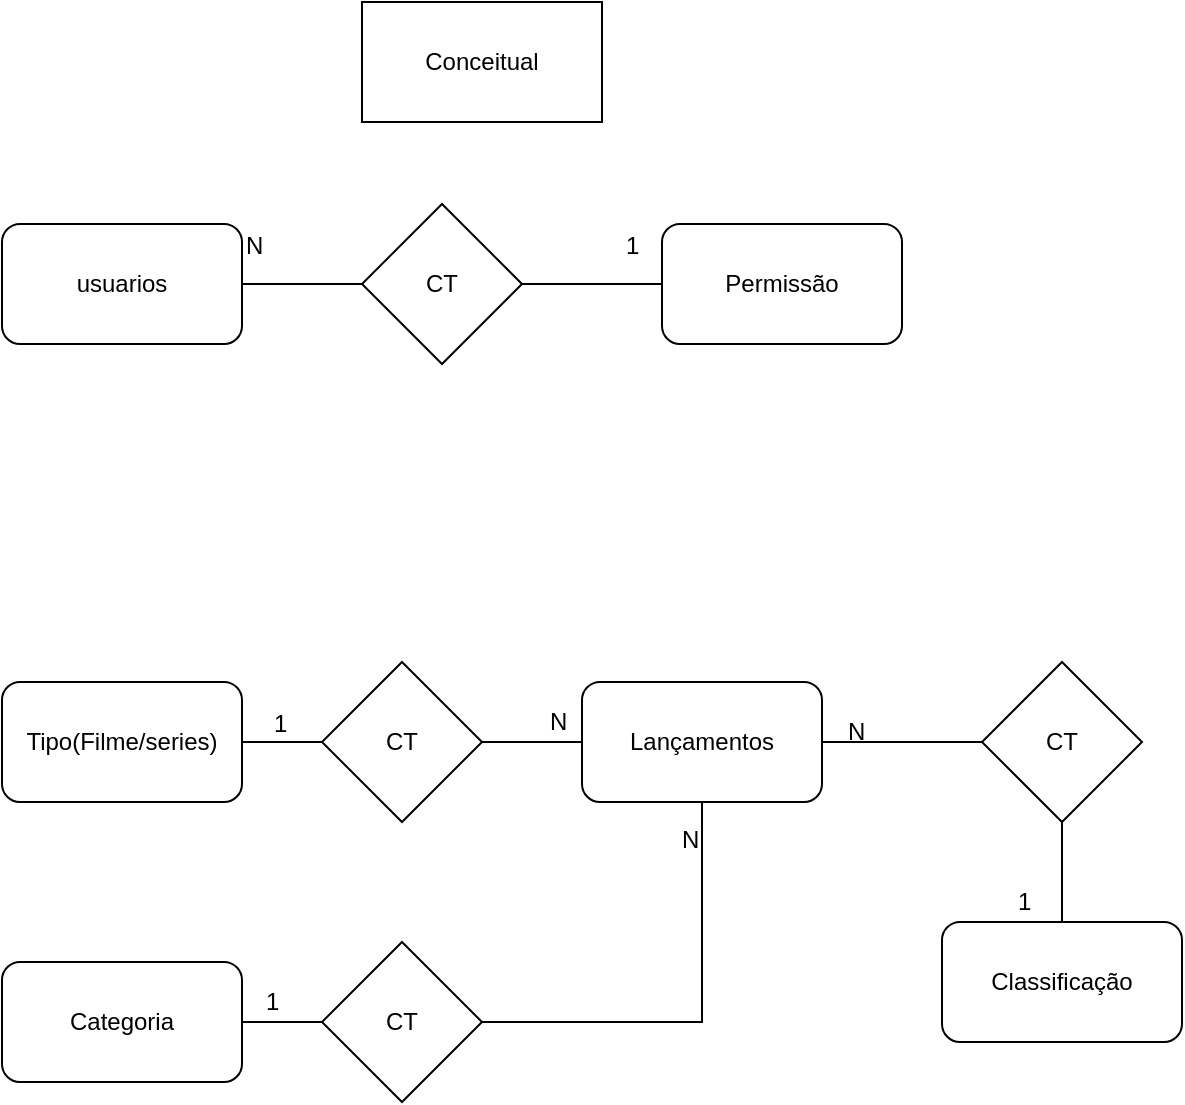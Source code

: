 <mxfile version="10.9.5" type="device"><diagram id="cu5lzYYekm8keaSG_POb" name="Conceitual"><mxGraphModel dx="926" dy="628" grid="1" gridSize="10" guides="1" tooltips="1" connect="1" arrows="1" fold="1" page="1" pageScale="1" pageWidth="827" pageHeight="1169" math="0" shadow="0"><root><mxCell id="0"/><mxCell id="1" parent="0"/><mxCell id="jifPhWoPYFyfa1gqeEHZ-29" style="edgeStyle=orthogonalEdgeStyle;rounded=0;orthogonalLoop=1;jettySize=auto;html=1;endArrow=none;endFill=0;" parent="1" source="a4-3PnWE6vOvehAea0Om-1" target="jifPhWoPYFyfa1gqeEHZ-27" edge="1"><mxGeometry relative="1" as="geometry"/></mxCell><mxCell id="a4-3PnWE6vOvehAea0Om-1" value="usuarios" style="rounded=1;whiteSpace=wrap;html=1;" parent="1" vertex="1"><mxGeometry x="140" y="111" width="120" height="60" as="geometry"/></mxCell><mxCell id="a4-3PnWE6vOvehAea0Om-13" style="edgeStyle=orthogonalEdgeStyle;rounded=0;orthogonalLoop=1;jettySize=auto;html=1;endArrow=none;endFill=0;" parent="1" source="a4-3PnWE6vOvehAea0Om-6" target="a4-3PnWE6vOvehAea0Om-12" edge="1"><mxGeometry relative="1" as="geometry"/></mxCell><mxCell id="jifPhWoPYFyfa1gqeEHZ-3" style="edgeStyle=orthogonalEdgeStyle;rounded=0;orthogonalLoop=1;jettySize=auto;html=1;entryX=1;entryY=0.5;entryDx=0;entryDy=0;endArrow=none;endFill=0;" parent="1" source="a4-3PnWE6vOvehAea0Om-6" target="jifPhWoPYFyfa1gqeEHZ-2" edge="1"><mxGeometry relative="1" as="geometry"><Array as="points"><mxPoint x="490" y="510"/></Array></mxGeometry></mxCell><mxCell id="Jesn1vuJfZ3UUDHicvEx-3" style="edgeStyle=orthogonalEdgeStyle;rounded=0;orthogonalLoop=1;jettySize=auto;html=1;endArrow=none;endFill=0;" parent="1" source="a4-3PnWE6vOvehAea0Om-6" target="Jesn1vuJfZ3UUDHicvEx-2" edge="1"><mxGeometry relative="1" as="geometry"/></mxCell><mxCell id="a4-3PnWE6vOvehAea0Om-6" value="Lançamentos" style="rounded=1;whiteSpace=wrap;html=1;" parent="1" vertex="1"><mxGeometry x="430" y="340" width="120" height="60" as="geometry"/></mxCell><mxCell id="a4-3PnWE6vOvehAea0Om-15" style="edgeStyle=orthogonalEdgeStyle;rounded=0;orthogonalLoop=1;jettySize=auto;html=1;endArrow=none;endFill=0;" parent="1" source="a4-3PnWE6vOvehAea0Om-12" target="a4-3PnWE6vOvehAea0Om-14" edge="1"><mxGeometry relative="1" as="geometry"/></mxCell><mxCell id="a4-3PnWE6vOvehAea0Om-12" value="CT" style="rhombus;whiteSpace=wrap;html=1;" parent="1" vertex="1"><mxGeometry x="300" y="330" width="80" height="80" as="geometry"/></mxCell><mxCell id="a4-3PnWE6vOvehAea0Om-14" value="Tipo(Filme/series)" style="rounded=1;whiteSpace=wrap;html=1;" parent="1" vertex="1"><mxGeometry x="140" y="340" width="120" height="60" as="geometry"/></mxCell><mxCell id="jifPhWoPYFyfa1gqeEHZ-2" value="CT" style="rhombus;whiteSpace=wrap;html=1;" parent="1" vertex="1"><mxGeometry x="300" y="470" width="80" height="80" as="geometry"/></mxCell><mxCell id="jifPhWoPYFyfa1gqeEHZ-5" style="edgeStyle=orthogonalEdgeStyle;rounded=0;orthogonalLoop=1;jettySize=auto;html=1;endArrow=none;endFill=0;" parent="1" source="jifPhWoPYFyfa1gqeEHZ-4" target="jifPhWoPYFyfa1gqeEHZ-2" edge="1"><mxGeometry relative="1" as="geometry"/></mxCell><mxCell id="jifPhWoPYFyfa1gqeEHZ-4" value="Categoria" style="rounded=1;whiteSpace=wrap;html=1;" parent="1" vertex="1"><mxGeometry x="140" y="480" width="120" height="60" as="geometry"/></mxCell><mxCell id="jifPhWoPYFyfa1gqeEHZ-16" value="N" style="text;html=1;resizable=0;points=[];autosize=1;align=left;verticalAlign=top;spacingTop=-4;" parent="1" vertex="1"><mxGeometry x="478" y="409" width="20" height="20" as="geometry"/></mxCell><mxCell id="jifPhWoPYFyfa1gqeEHZ-17" value="1" style="text;html=1;resizable=0;points=[];autosize=1;align=left;verticalAlign=top;spacingTop=-4;" parent="1" vertex="1"><mxGeometry x="270" y="490" width="20" height="20" as="geometry"/></mxCell><mxCell id="jifPhWoPYFyfa1gqeEHZ-18" value="N" style="text;html=1;resizable=0;points=[];autosize=1;align=left;verticalAlign=top;spacingTop=-4;" parent="1" vertex="1"><mxGeometry x="412" y="350" width="20" height="20" as="geometry"/></mxCell><mxCell id="jifPhWoPYFyfa1gqeEHZ-19" value="1" style="text;html=1;resizable=0;points=[];autosize=1;align=left;verticalAlign=top;spacingTop=-4;" parent="1" vertex="1"><mxGeometry x="274" y="351" width="20" height="20" as="geometry"/></mxCell><mxCell id="jifPhWoPYFyfa1gqeEHZ-27" value="CT" style="rhombus;whiteSpace=wrap;html=1;" parent="1" vertex="1"><mxGeometry x="320" y="101" width="80" height="80" as="geometry"/></mxCell><mxCell id="jifPhWoPYFyfa1gqeEHZ-30" style="edgeStyle=orthogonalEdgeStyle;rounded=0;orthogonalLoop=1;jettySize=auto;html=1;endArrow=none;endFill=0;" parent="1" source="jifPhWoPYFyfa1gqeEHZ-28" target="jifPhWoPYFyfa1gqeEHZ-27" edge="1"><mxGeometry relative="1" as="geometry"/></mxCell><mxCell id="jifPhWoPYFyfa1gqeEHZ-28" value="Permissão" style="rounded=1;whiteSpace=wrap;html=1;" parent="1" vertex="1"><mxGeometry x="470" y="111" width="120" height="60" as="geometry"/></mxCell><mxCell id="jifPhWoPYFyfa1gqeEHZ-31" value="N" style="text;html=1;resizable=0;points=[];autosize=1;align=left;verticalAlign=top;spacingTop=-4;" parent="1" vertex="1"><mxGeometry x="260" y="112" width="20" height="20" as="geometry"/></mxCell><mxCell id="jifPhWoPYFyfa1gqeEHZ-32" value="1" style="text;html=1;resizable=0;points=[];autosize=1;align=left;verticalAlign=top;spacingTop=-4;" parent="1" vertex="1"><mxGeometry x="450" y="112" width="20" height="20" as="geometry"/></mxCell><mxCell id="Jesn1vuJfZ3UUDHicvEx-1" value="Classificação" style="rounded=1;whiteSpace=wrap;html=1;" parent="1" vertex="1"><mxGeometry x="610" y="460" width="120" height="60" as="geometry"/></mxCell><mxCell id="Jesn1vuJfZ3UUDHicvEx-4" style="edgeStyle=orthogonalEdgeStyle;rounded=0;orthogonalLoop=1;jettySize=auto;html=1;endArrow=none;endFill=0;" parent="1" source="Jesn1vuJfZ3UUDHicvEx-2" target="Jesn1vuJfZ3UUDHicvEx-1" edge="1"><mxGeometry relative="1" as="geometry"/></mxCell><mxCell id="Jesn1vuJfZ3UUDHicvEx-2" value="CT" style="rhombus;whiteSpace=wrap;html=1;" parent="1" vertex="1"><mxGeometry x="630" y="330" width="80" height="80" as="geometry"/></mxCell><mxCell id="ySpw7QzQgU5IPdyiUkoX-1" value="N" style="text;html=1;resizable=0;points=[];autosize=1;align=left;verticalAlign=top;spacingTop=-4;" parent="1" vertex="1"><mxGeometry x="561" y="355" width="20" height="20" as="geometry"/></mxCell><mxCell id="ySpw7QzQgU5IPdyiUkoX-2" value="1" style="text;html=1;resizable=0;points=[];autosize=1;align=left;verticalAlign=top;spacingTop=-4;" parent="1" vertex="1"><mxGeometry x="646" y="440" width="20" height="20" as="geometry"/></mxCell><mxCell id="ySpw7QzQgU5IPdyiUkoX-4" value="Conceitual" style="rounded=0;whiteSpace=wrap;html=1;" parent="1" vertex="1"><mxGeometry x="320" width="120" height="60" as="geometry"/></mxCell></root></mxGraphModel></diagram><diagram id="VTox65NX8LItNkViUtVg" name="logico"><mxGraphModel dx="942" dy="644" grid="1" gridSize="10" guides="1" tooltips="1" connect="1" arrows="1" fold="1" page="1" pageScale="1" pageWidth="827" pageHeight="1169" math="0" shadow="0"><root><mxCell id="THJjwqcNiMbJ1yQBBACY-0"/><mxCell id="THJjwqcNiMbJ1yQBBACY-1" parent="THJjwqcNiMbJ1yQBBACY-0"/><mxCell id="THJjwqcNiMbJ1yQBBACY-2" value="Usuario" style="swimlane;fontStyle=0;childLayout=stackLayout;horizontal=1;startSize=26;fillColor=#e0e0e0;horizontalStack=0;resizeParent=1;resizeParentMax=0;resizeLast=0;collapsible=1;marginBottom=0;swimlaneFillColor=#ffffff;align=center;fontSize=14;" parent="THJjwqcNiMbJ1yQBBACY-1" vertex="1"><mxGeometry x="200" y="120" width="160" height="160" as="geometry"/></mxCell><mxCell id="THJjwqcNiMbJ1yQBBACY-3" value="IdUsuario : int" style="shape=partialRectangle;top=0;left=0;right=0;bottom=1;align=left;verticalAlign=middle;fillColor=none;spacingLeft=34;spacingRight=4;overflow=hidden;rotatable=0;points=[[0,0.5],[1,0.5]];portConstraint=eastwest;dropTarget=0;fontStyle=5;fontSize=12;" parent="THJjwqcNiMbJ1yQBBACY-2" vertex="1"><mxGeometry y="26" width="160" height="30" as="geometry"/></mxCell><mxCell id="THJjwqcNiMbJ1yQBBACY-4" value="PK" style="shape=partialRectangle;top=0;left=0;bottom=0;fillColor=none;align=left;verticalAlign=middle;spacingLeft=4;spacingRight=4;overflow=hidden;rotatable=0;points=[];portConstraint=eastwest;part=1;fontSize=12;" parent="THJjwqcNiMbJ1yQBBACY-3" vertex="1" connectable="0"><mxGeometry width="30" height="30" as="geometry"/></mxCell><mxCell id="THJjwqcNiMbJ1yQBBACY-5" value="Nome : varchar" style="shape=partialRectangle;top=0;left=0;right=0;bottom=0;align=left;verticalAlign=top;fillColor=none;spacingLeft=34;spacingRight=4;overflow=hidden;rotatable=0;points=[[0,0.5],[1,0.5]];portConstraint=eastwest;dropTarget=0;fontSize=12;" parent="THJjwqcNiMbJ1yQBBACY-2" vertex="1"><mxGeometry y="56" width="160" height="26" as="geometry"/></mxCell><mxCell id="THJjwqcNiMbJ1yQBBACY-6" value="" style="shape=partialRectangle;top=0;left=0;bottom=0;fillColor=none;align=left;verticalAlign=top;spacingLeft=4;spacingRight=4;overflow=hidden;rotatable=0;points=[];portConstraint=eastwest;part=1;fontSize=12;" parent="THJjwqcNiMbJ1yQBBACY-5" vertex="1" connectable="0"><mxGeometry width="30" height="26" as="geometry"/></mxCell><mxCell id="THJjwqcNiMbJ1yQBBACY-7" value="Email : varchar" style="shape=partialRectangle;top=0;left=0;right=0;bottom=0;align=left;verticalAlign=top;fillColor=none;spacingLeft=34;spacingRight=4;overflow=hidden;rotatable=0;points=[[0,0.5],[1,0.5]];portConstraint=eastwest;dropTarget=0;fontSize=12;" parent="THJjwqcNiMbJ1yQBBACY-2" vertex="1"><mxGeometry y="82" width="160" height="26" as="geometry"/></mxCell><mxCell id="THJjwqcNiMbJ1yQBBACY-8" value="" style="shape=partialRectangle;top=0;left=0;bottom=0;fillColor=none;align=left;verticalAlign=top;spacingLeft=4;spacingRight=4;overflow=hidden;rotatable=0;points=[];portConstraint=eastwest;part=1;fontSize=12;" parent="THJjwqcNiMbJ1yQBBACY-7" vertex="1" connectable="0"><mxGeometry width="30" height="26" as="geometry"/></mxCell><mxCell id="THJjwqcNiMbJ1yQBBACY-9" value="Senha : varchar" style="shape=partialRectangle;top=0;left=0;right=0;bottom=0;align=left;verticalAlign=top;fillColor=none;spacingLeft=34;spacingRight=4;overflow=hidden;rotatable=0;points=[[0,0.5],[1,0.5]];portConstraint=eastwest;dropTarget=0;fontSize=12;" parent="THJjwqcNiMbJ1yQBBACY-2" vertex="1"><mxGeometry y="108" width="160" height="26" as="geometry"/></mxCell><mxCell id="THJjwqcNiMbJ1yQBBACY-10" value="" style="shape=partialRectangle;top=0;left=0;bottom=0;fillColor=none;align=left;verticalAlign=top;spacingLeft=4;spacingRight=4;overflow=hidden;rotatable=0;points=[];portConstraint=eastwest;part=1;fontSize=12;" parent="THJjwqcNiMbJ1yQBBACY-9" vertex="1" connectable="0"><mxGeometry width="30" height="26" as="geometry"/></mxCell><mxCell id="Zy-jXIfL-zzlQ6D87SZ2-0" value="IdTipo : int" style="shape=partialRectangle;top=0;left=0;right=0;bottom=0;align=left;verticalAlign=top;fillColor=none;spacingLeft=34;spacingRight=4;overflow=hidden;rotatable=0;points=[[0,0.5],[1,0.5]];portConstraint=eastwest;dropTarget=0;fontSize=12;" parent="THJjwqcNiMbJ1yQBBACY-2" vertex="1"><mxGeometry y="134" width="160" height="26" as="geometry"/></mxCell><mxCell id="Zy-jXIfL-zzlQ6D87SZ2-1" value="FK" style="shape=partialRectangle;top=0;left=0;bottom=0;fillColor=none;align=left;verticalAlign=top;spacingLeft=4;spacingRight=4;overflow=hidden;rotatable=0;points=[];portConstraint=eastwest;part=1;fontSize=12;" parent="Zy-jXIfL-zzlQ6D87SZ2-0" vertex="1" connectable="0"><mxGeometry width="30" height="26" as="geometry"/></mxCell><mxCell id="Zy-jXIfL-zzlQ6D87SZ2-4" value="TipoUsuario" style="swimlane;fontStyle=0;childLayout=stackLayout;horizontal=1;startSize=26;fillColor=#e0e0e0;horizontalStack=0;resizeParent=1;resizeParentMax=0;resizeLast=0;collapsible=1;marginBottom=0;swimlaneFillColor=#ffffff;align=center;fontSize=14;" parent="THJjwqcNiMbJ1yQBBACY-1" vertex="1"><mxGeometry x="200" y="320" width="160" height="82" as="geometry"/></mxCell><mxCell id="Zy-jXIfL-zzlQ6D87SZ2-5" value="IdTipo : int" style="shape=partialRectangle;top=0;left=0;right=0;bottom=1;align=left;verticalAlign=middle;fillColor=none;spacingLeft=34;spacingRight=4;overflow=hidden;rotatable=0;points=[[0,0.5],[1,0.5]];portConstraint=eastwest;dropTarget=0;fontStyle=5;fontSize=12;" parent="Zy-jXIfL-zzlQ6D87SZ2-4" vertex="1"><mxGeometry y="26" width="160" height="30" as="geometry"/></mxCell><mxCell id="Zy-jXIfL-zzlQ6D87SZ2-6" value="PK" style="shape=partialRectangle;top=0;left=0;bottom=0;fillColor=none;align=left;verticalAlign=middle;spacingLeft=4;spacingRight=4;overflow=hidden;rotatable=0;points=[];portConstraint=eastwest;part=1;fontSize=12;" parent="Zy-jXIfL-zzlQ6D87SZ2-5" vertex="1" connectable="0"><mxGeometry width="30" height="30" as="geometry"/></mxCell><mxCell id="Zy-jXIfL-zzlQ6D87SZ2-7" value="Tipo : varchar" style="shape=partialRectangle;top=0;left=0;right=0;bottom=0;align=left;verticalAlign=top;fillColor=none;spacingLeft=34;spacingRight=4;overflow=hidden;rotatable=0;points=[[0,0.5],[1,0.5]];portConstraint=eastwest;dropTarget=0;fontSize=12;" parent="Zy-jXIfL-zzlQ6D87SZ2-4" vertex="1"><mxGeometry y="56" width="160" height="26" as="geometry"/></mxCell><mxCell id="Zy-jXIfL-zzlQ6D87SZ2-8" value="" style="shape=partialRectangle;top=0;left=0;bottom=0;fillColor=none;align=left;verticalAlign=top;spacingLeft=4;spacingRight=4;overflow=hidden;rotatable=0;points=[];portConstraint=eastwest;part=1;fontSize=12;" parent="Zy-jXIfL-zzlQ6D87SZ2-7" vertex="1" connectable="0"><mxGeometry width="30" height="26" as="geometry"/></mxCell><mxCell id="Zy-jXIfL-zzlQ6D87SZ2-15" value="Categoria" style="swimlane;fontStyle=0;childLayout=stackLayout;horizontal=1;startSize=26;fillColor=#e0e0e0;horizontalStack=0;resizeParent=1;resizeParentMax=0;resizeLast=0;collapsible=1;marginBottom=0;swimlaneFillColor=#ffffff;align=center;fontSize=14;" parent="THJjwqcNiMbJ1yQBBACY-1" vertex="1"><mxGeometry x="440" y="120" width="160" height="82" as="geometry"/></mxCell><mxCell id="Zy-jXIfL-zzlQ6D87SZ2-16" value="IdCategoria : int" style="shape=partialRectangle;top=0;left=0;right=0;bottom=1;align=left;verticalAlign=middle;fillColor=none;spacingLeft=34;spacingRight=4;overflow=hidden;rotatable=0;points=[[0,0.5],[1,0.5]];portConstraint=eastwest;dropTarget=0;fontStyle=5;fontSize=12;" parent="Zy-jXIfL-zzlQ6D87SZ2-15" vertex="1"><mxGeometry y="26" width="160" height="30" as="geometry"/></mxCell><mxCell id="Zy-jXIfL-zzlQ6D87SZ2-17" value="PK" style="shape=partialRectangle;top=0;left=0;bottom=0;fillColor=none;align=left;verticalAlign=middle;spacingLeft=4;spacingRight=4;overflow=hidden;rotatable=0;points=[];portConstraint=eastwest;part=1;fontSize=12;" parent="Zy-jXIfL-zzlQ6D87SZ2-16" vertex="1" connectable="0"><mxGeometry width="30" height="30" as="geometry"/></mxCell><mxCell id="Zy-jXIfL-zzlQ6D87SZ2-18" value="Nome : varchar" style="shape=partialRectangle;top=0;left=0;right=0;bottom=0;align=left;verticalAlign=top;fillColor=none;spacingLeft=34;spacingRight=4;overflow=hidden;rotatable=0;points=[[0,0.5],[1,0.5]];portConstraint=eastwest;dropTarget=0;fontSize=12;" parent="Zy-jXIfL-zzlQ6D87SZ2-15" vertex="1"><mxGeometry y="56" width="160" height="26" as="geometry"/></mxCell><mxCell id="Zy-jXIfL-zzlQ6D87SZ2-19" value="" style="shape=partialRectangle;top=0;left=0;bottom=0;fillColor=none;align=left;verticalAlign=top;spacingLeft=4;spacingRight=4;overflow=hidden;rotatable=0;points=[];portConstraint=eastwest;part=1;fontSize=12;" parent="Zy-jXIfL-zzlQ6D87SZ2-18" vertex="1" connectable="0"><mxGeometry width="30" height="26" as="geometry"/></mxCell><mxCell id="Zy-jXIfL-zzlQ6D87SZ2-27" value="Identificação" style="swimlane;fontStyle=0;childLayout=stackLayout;horizontal=1;startSize=26;fillColor=#e0e0e0;horizontalStack=0;resizeParent=1;resizeParentMax=0;resizeLast=0;collapsible=1;marginBottom=0;swimlaneFillColor=#ffffff;align=center;fontSize=14;" parent="THJjwqcNiMbJ1yQBBACY-1" vertex="1"><mxGeometry x="440" y="289" width="160" height="82" as="geometry"/></mxCell><mxCell id="Zy-jXIfL-zzlQ6D87SZ2-28" value="IdIdentificação : int" style="shape=partialRectangle;top=0;left=0;right=0;bottom=1;align=left;verticalAlign=middle;fillColor=none;spacingLeft=34;spacingRight=4;overflow=hidden;rotatable=0;points=[[0,0.5],[1,0.5]];portConstraint=eastwest;dropTarget=0;fontStyle=5;fontSize=12;" parent="Zy-jXIfL-zzlQ6D87SZ2-27" vertex="1"><mxGeometry y="26" width="160" height="30" as="geometry"/></mxCell><mxCell id="Zy-jXIfL-zzlQ6D87SZ2-29" value="PK" style="shape=partialRectangle;top=0;left=0;bottom=0;fillColor=none;align=left;verticalAlign=middle;spacingLeft=4;spacingRight=4;overflow=hidden;rotatable=0;points=[];portConstraint=eastwest;part=1;fontSize=12;" parent="Zy-jXIfL-zzlQ6D87SZ2-28" vertex="1" connectable="0"><mxGeometry width="30" height="30" as="geometry"/></mxCell><mxCell id="Zy-jXIfL-zzlQ6D87SZ2-30" value="Nome : string" style="shape=partialRectangle;top=0;left=0;right=0;bottom=0;align=left;verticalAlign=top;fillColor=none;spacingLeft=34;spacingRight=4;overflow=hidden;rotatable=0;points=[[0,0.5],[1,0.5]];portConstraint=eastwest;dropTarget=0;fontSize=12;" parent="Zy-jXIfL-zzlQ6D87SZ2-27" vertex="1"><mxGeometry y="56" width="160" height="26" as="geometry"/></mxCell><mxCell id="Zy-jXIfL-zzlQ6D87SZ2-31" value="" style="shape=partialRectangle;top=0;left=0;bottom=0;fillColor=none;align=left;verticalAlign=top;spacingLeft=4;spacingRight=4;overflow=hidden;rotatable=0;points=[];portConstraint=eastwest;part=1;fontSize=12;" parent="Zy-jXIfL-zzlQ6D87SZ2-30" vertex="1" connectable="0"><mxGeometry width="30" height="26" as="geometry"/></mxCell><mxCell id="Zy-jXIfL-zzlQ6D87SZ2-39" value="Lançamento" style="swimlane;fontStyle=0;childLayout=stackLayout;horizontal=1;startSize=26;fillColor=#e0e0e0;horizontalStack=0;resizeParent=1;resizeParentMax=0;resizeLast=0;collapsible=1;marginBottom=0;swimlaneFillColor=#ffffff;align=center;fontSize=14;" parent="THJjwqcNiMbJ1yQBBACY-1" vertex="1"><mxGeometry x="195" y="440" width="200" height="212" as="geometry"/></mxCell><mxCell id="Zy-jXIfL-zzlQ6D87SZ2-40" value="IdLançamento : int" style="shape=partialRectangle;top=0;left=0;right=0;bottom=1;align=left;verticalAlign=middle;fillColor=none;spacingLeft=34;spacingRight=4;overflow=hidden;rotatable=0;points=[[0,0.5],[1,0.5]];portConstraint=eastwest;dropTarget=0;fontStyle=5;fontSize=12;" parent="Zy-jXIfL-zzlQ6D87SZ2-39" vertex="1"><mxGeometry y="26" width="200" height="30" as="geometry"/></mxCell><mxCell id="Zy-jXIfL-zzlQ6D87SZ2-41" value="PK" style="shape=partialRectangle;top=0;left=0;bottom=0;fillColor=none;align=left;verticalAlign=middle;spacingLeft=4;spacingRight=4;overflow=hidden;rotatable=0;points=[];portConstraint=eastwest;part=1;fontSize=12;" parent="Zy-jXIfL-zzlQ6D87SZ2-40" vertex="1" connectable="0"><mxGeometry width="30" height="30" as="geometry"/></mxCell><mxCell id="Zy-jXIfL-zzlQ6D87SZ2-42" value="Titulo : varchar" style="shape=partialRectangle;top=0;left=0;right=0;bottom=0;align=left;verticalAlign=top;fillColor=none;spacingLeft=34;spacingRight=4;overflow=hidden;rotatable=0;points=[[0,0.5],[1,0.5]];portConstraint=eastwest;dropTarget=0;fontSize=12;" parent="Zy-jXIfL-zzlQ6D87SZ2-39" vertex="1"><mxGeometry y="56" width="200" height="26" as="geometry"/></mxCell><mxCell id="Zy-jXIfL-zzlQ6D87SZ2-43" value="" style="shape=partialRectangle;top=0;left=0;bottom=0;fillColor=none;align=left;verticalAlign=top;spacingLeft=4;spacingRight=4;overflow=hidden;rotatable=0;points=[];portConstraint=eastwest;part=1;fontSize=12;" parent="Zy-jXIfL-zzlQ6D87SZ2-42" vertex="1" connectable="0"><mxGeometry width="30" height="26" as="geometry"/></mxCell><mxCell id="Zy-jXIfL-zzlQ6D87SZ2-50" value="DataLançamento : dateTime" style="shape=partialRectangle;top=0;left=0;right=0;bottom=0;align=left;verticalAlign=top;fillColor=none;spacingLeft=34;spacingRight=4;overflow=hidden;rotatable=0;points=[[0,0.5],[1,0.5]];portConstraint=eastwest;dropTarget=0;fontSize=12;" parent="Zy-jXIfL-zzlQ6D87SZ2-39" vertex="1"><mxGeometry y="82" width="200" height="26" as="geometry"/></mxCell><mxCell id="Zy-jXIfL-zzlQ6D87SZ2-51" value="" style="shape=partialRectangle;top=0;left=0;bottom=0;fillColor=none;align=left;verticalAlign=top;spacingLeft=4;spacingRight=4;overflow=hidden;rotatable=0;points=[];portConstraint=eastwest;part=1;fontSize=12;" parent="Zy-jXIfL-zzlQ6D87SZ2-50" vertex="1" connectable="0"><mxGeometry width="29.917" height="26" as="geometry"/></mxCell><mxCell id="Zy-jXIfL-zzlQ6D87SZ2-46" value="IdCategoria : int" style="shape=partialRectangle;top=0;left=0;right=0;bottom=0;align=left;verticalAlign=top;fillColor=none;spacingLeft=34;spacingRight=4;overflow=hidden;rotatable=0;points=[[0,0.5],[1,0.5]];portConstraint=eastwest;dropTarget=0;fontSize=12;" parent="Zy-jXIfL-zzlQ6D87SZ2-39" vertex="1"><mxGeometry y="108" width="200" height="26" as="geometry"/></mxCell><mxCell id="Zy-jXIfL-zzlQ6D87SZ2-47" value="FK" style="shape=partialRectangle;top=0;left=0;bottom=0;fillColor=none;align=left;verticalAlign=top;spacingLeft=4;spacingRight=4;overflow=hidden;rotatable=0;points=[];portConstraint=eastwest;part=1;fontSize=12;" parent="Zy-jXIfL-zzlQ6D87SZ2-46" vertex="1" connectable="0"><mxGeometry width="30" height="26" as="geometry"/></mxCell><mxCell id="Zy-jXIfL-zzlQ6D87SZ2-44" value="IdIdentificaçaõ : int" style="shape=partialRectangle;top=0;left=0;right=0;bottom=0;align=left;verticalAlign=top;fillColor=none;spacingLeft=34;spacingRight=4;overflow=hidden;rotatable=0;points=[[0,0.5],[1,0.5]];portConstraint=eastwest;dropTarget=0;fontSize=12;" parent="Zy-jXIfL-zzlQ6D87SZ2-39" vertex="1"><mxGeometry y="134" width="200" height="26" as="geometry"/></mxCell><mxCell id="Zy-jXIfL-zzlQ6D87SZ2-45" value="FK" style="shape=partialRectangle;top=0;left=0;bottom=0;fillColor=none;align=left;verticalAlign=top;spacingLeft=4;spacingRight=4;overflow=hidden;rotatable=0;points=[];portConstraint=eastwest;part=1;fontSize=12;" parent="Zy-jXIfL-zzlQ6D87SZ2-44" vertex="1" connectable="0"><mxGeometry width="30" height="26" as="geometry"/></mxCell><mxCell id="Zy-jXIfL-zzlQ6D87SZ2-52" value="sinopse : varchar" style="shape=partialRectangle;top=0;left=0;right=0;bottom=0;align=left;verticalAlign=top;fillColor=none;spacingLeft=34;spacingRight=4;overflow=hidden;rotatable=0;points=[[0,0.5],[1,0.5]];portConstraint=eastwest;dropTarget=0;fontSize=12;" parent="Zy-jXIfL-zzlQ6D87SZ2-39" vertex="1"><mxGeometry y="160" width="200" height="26" as="geometry"/></mxCell><mxCell id="Zy-jXIfL-zzlQ6D87SZ2-53" value="" style="shape=partialRectangle;top=0;left=0;bottom=0;fillColor=none;align=left;verticalAlign=top;spacingLeft=4;spacingRight=4;overflow=hidden;rotatable=0;points=[];portConstraint=eastwest;part=1;fontSize=12;" parent="Zy-jXIfL-zzlQ6D87SZ2-52" vertex="1" connectable="0"><mxGeometry width="30" height="26" as="geometry"/></mxCell><mxCell id="Zy-jXIfL-zzlQ6D87SZ2-54" value="TempoDuração : date" style="shape=partialRectangle;top=0;left=0;right=0;bottom=0;align=left;verticalAlign=top;fillColor=none;spacingLeft=34;spacingRight=4;overflow=hidden;rotatable=0;points=[[0,0.5],[1,0.5]];portConstraint=eastwest;dropTarget=0;fontSize=12;" parent="Zy-jXIfL-zzlQ6D87SZ2-39" vertex="1"><mxGeometry y="186" width="200" height="26" as="geometry"/></mxCell><mxCell id="Zy-jXIfL-zzlQ6D87SZ2-55" value="" style="shape=partialRectangle;top=0;left=0;bottom=0;fillColor=none;align=left;verticalAlign=top;spacingLeft=4;spacingRight=4;overflow=hidden;rotatable=0;points=[];portConstraint=eastwest;part=1;fontSize=12;" parent="Zy-jXIfL-zzlQ6D87SZ2-54" vertex="1" connectable="0"><mxGeometry width="30" height="26" as="geometry"/></mxCell><mxCell id="AILVf-mLkthuc46ZtCb7-1" value="LÓGICO" style="rounded=0;whiteSpace=wrap;html=1;" parent="THJjwqcNiMbJ1yQBBACY-1" vertex="1"><mxGeometry x="335" y="20" width="120" height="60" as="geometry"/></mxCell><mxCell id="KTsCtFLk6_PbomOcdKFD-0" value="Classsificação" style="swimlane;fontStyle=0;childLayout=stackLayout;horizontal=1;startSize=26;fillColor=#e0e0e0;horizontalStack=0;resizeParent=1;resizeParentMax=0;resizeLast=0;collapsible=1;marginBottom=0;swimlaneFillColor=#ffffff;align=center;fontSize=14;" vertex="1" parent="THJjwqcNiMbJ1yQBBACY-1"><mxGeometry x="440" y="440" width="160" height="82" as="geometry"/></mxCell><mxCell id="KTsCtFLk6_PbomOcdKFD-1" value="IdClassificação : int" style="shape=partialRectangle;top=0;left=0;right=0;bottom=1;align=left;verticalAlign=middle;fillColor=none;spacingLeft=34;spacingRight=4;overflow=hidden;rotatable=0;points=[[0,0.5],[1,0.5]];portConstraint=eastwest;dropTarget=0;fontStyle=5;fontSize=12;" vertex="1" parent="KTsCtFLk6_PbomOcdKFD-0"><mxGeometry y="26" width="160" height="30" as="geometry"/></mxCell><mxCell id="KTsCtFLk6_PbomOcdKFD-2" value="PK" style="shape=partialRectangle;top=0;left=0;bottom=0;fillColor=none;align=left;verticalAlign=middle;spacingLeft=4;spacingRight=4;overflow=hidden;rotatable=0;points=[];portConstraint=eastwest;part=1;fontSize=12;" vertex="1" connectable="0" parent="KTsCtFLk6_PbomOcdKFD-1"><mxGeometry width="30" height="30" as="geometry"/></mxCell><mxCell id="KTsCtFLk6_PbomOcdKFD-3" value="Classificação : int" style="shape=partialRectangle;top=0;left=0;right=0;bottom=0;align=left;verticalAlign=top;fillColor=none;spacingLeft=34;spacingRight=4;overflow=hidden;rotatable=0;points=[[0,0.5],[1,0.5]];portConstraint=eastwest;dropTarget=0;fontSize=12;" vertex="1" parent="KTsCtFLk6_PbomOcdKFD-0"><mxGeometry y="56" width="160" height="26" as="geometry"/></mxCell><mxCell id="KTsCtFLk6_PbomOcdKFD-4" value="" style="shape=partialRectangle;top=0;left=0;bottom=0;fillColor=none;align=left;verticalAlign=top;spacingLeft=4;spacingRight=4;overflow=hidden;rotatable=0;points=[];portConstraint=eastwest;part=1;fontSize=12;" vertex="1" connectable="0" parent="KTsCtFLk6_PbomOcdKFD-3"><mxGeometry width="30" height="26" as="geometry"/></mxCell></root></mxGraphModel></diagram></mxfile>